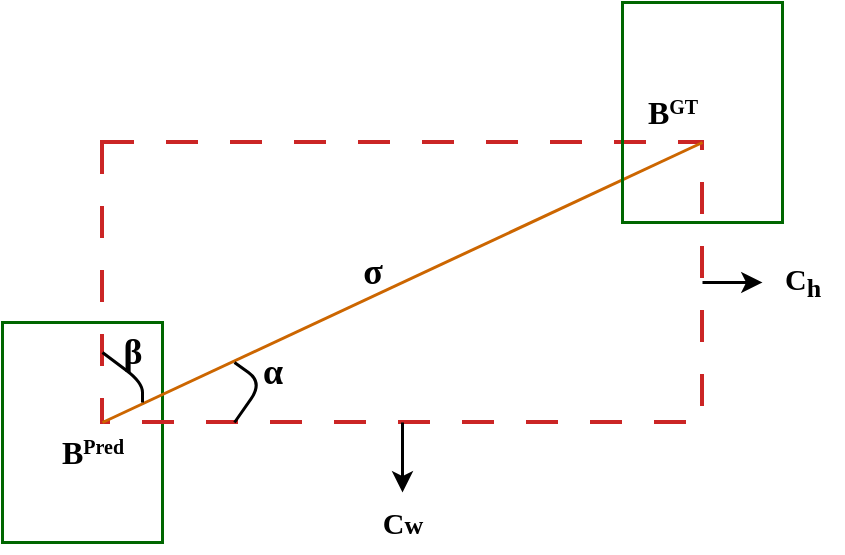 <mxfile version="22.1.11" type="github">
  <diagram id="C5RBs43oDa-KdzZeNtuy" name="Page-1">
    <mxGraphModel dx="1052" dy="565" grid="1" gridSize="10" guides="1" tooltips="1" connect="1" arrows="1" fold="1" page="1" pageScale="1" pageWidth="827" pageHeight="1169" math="0" shadow="0">
      <root>
        <mxCell id="WIyWlLk6GJQsqaUBKTNV-0" />
        <mxCell id="WIyWlLk6GJQsqaUBKTNV-1" parent="WIyWlLk6GJQsqaUBKTNV-0" />
        <mxCell id="4xnV7bBYr-C75Ydvn8o4-5" value="" style="rounded=0;whiteSpace=wrap;html=1;fillColor=none;strokeWidth=1.5;fontFamily=Times New Roman;spacing=2;fontSize=13;fontStyle=1;strokeColor=#006600;" parent="WIyWlLk6GJQsqaUBKTNV-1" vertex="1">
          <mxGeometry x="220" y="500" width="80" height="110" as="geometry" />
        </mxCell>
        <mxCell id="4xnV7bBYr-C75Ydvn8o4-1" value="" style="rounded=0;whiteSpace=wrap;html=1;fillColor=none;dashed=1;strokeWidth=2;dashPattern=8 8;fontFamily=Times New Roman;spacing=2;fontSize=13;fontStyle=1;strokeColor=#cb2525;" parent="WIyWlLk6GJQsqaUBKTNV-1" vertex="1">
          <mxGeometry x="270" y="410" width="300" height="140" as="geometry" />
        </mxCell>
        <mxCell id="4xnV7bBYr-C75Ydvn8o4-4" value="" style="endArrow=none;html=1;rounded=0;exitX=0;exitY=1;exitDx=0;exitDy=0;entryX=1;entryY=0;entryDx=0;entryDy=0;strokeWidth=1.5;fontFamily=Times New Roman;spacing=2;fontSize=13;fontStyle=1;strokeColor=#CC6600;" parent="WIyWlLk6GJQsqaUBKTNV-1" source="4xnV7bBYr-C75Ydvn8o4-1" target="4xnV7bBYr-C75Ydvn8o4-1" edge="1">
          <mxGeometry width="50" height="50" relative="1" as="geometry">
            <mxPoint x="160" y="560" as="sourcePoint" />
            <mxPoint x="210" y="510" as="targetPoint" />
          </mxGeometry>
        </mxCell>
        <mxCell id="4xnV7bBYr-C75Ydvn8o4-7" value="" style="rounded=0;whiteSpace=wrap;html=1;fillColor=none;strokeWidth=1.5;fontFamily=Times New Roman;spacing=2;fontSize=13;fontStyle=1;strokeColor=#006600;" parent="WIyWlLk6GJQsqaUBKTNV-1" vertex="1">
          <mxGeometry x="530" y="340" width="80" height="110" as="geometry" />
        </mxCell>
        <mxCell id="4xnV7bBYr-C75Ydvn8o4-11" value="" style="endArrow=none;html=1;rounded=1;entryX=0;entryY=0.75;entryDx=0;entryDy=0;fontFamily=Times New Roman;spacing=2;fontSize=13;fontStyle=1;strokeWidth=1.5;" parent="WIyWlLk6GJQsqaUBKTNV-1" target="4xnV7bBYr-C75Ydvn8o4-1" edge="1">
          <mxGeometry width="50" height="50" relative="1" as="geometry">
            <mxPoint x="290" y="540" as="sourcePoint" />
            <mxPoint x="460" y="510" as="targetPoint" />
            <Array as="points">
              <mxPoint x="290" y="530" />
            </Array>
          </mxGeometry>
        </mxCell>
        <mxCell id="4xnV7bBYr-C75Ydvn8o4-15" value="" style="endArrow=none;html=1;rounded=1;fontFamily=Times New Roman;spacing=2;fontSize=13;fontStyle=1;strokeWidth=1.5;" parent="WIyWlLk6GJQsqaUBKTNV-1" edge="1">
          <mxGeometry width="50" height="50" relative="1" as="geometry">
            <mxPoint x="336" y="520" as="sourcePoint" />
            <mxPoint x="336" y="550" as="targetPoint" />
            <Array as="points">
              <mxPoint x="350" y="530" />
            </Array>
          </mxGeometry>
        </mxCell>
        <mxCell id="4xnV7bBYr-C75Ydvn8o4-16" value="&lt;font style=&quot;&quot;&gt;&lt;font style=&quot;font-size: 16px;&quot;&gt;B&lt;/font&gt;&lt;sup style=&quot;&quot;&gt;&lt;font style=&quot;font-size: 10px;&quot;&gt;Pred&lt;/font&gt;&lt;/sup&gt;&lt;/font&gt;" style="text;html=1;align=center;verticalAlign=middle;resizable=0;points=[];autosize=1;strokeColor=none;fillColor=none;fontFamily=Times New Roman;spacing=2;fontSize=13;fontStyle=1" parent="WIyWlLk6GJQsqaUBKTNV-1" vertex="1">
          <mxGeometry x="240" y="550" width="50" height="30" as="geometry" />
        </mxCell>
        <mxCell id="4xnV7bBYr-C75Ydvn8o4-17" value="&lt;font style=&quot;font-size: 18px;&quot;&gt;α&lt;/font&gt;" style="text;html=1;align=center;verticalAlign=middle;resizable=0;points=[];autosize=1;strokeColor=none;fillColor=none;fontFamily=Times New Roman;spacing=2;fontSize=18;fontStyle=1" parent="WIyWlLk6GJQsqaUBKTNV-1" vertex="1">
          <mxGeometry x="340" y="505" width="30" height="40" as="geometry" />
        </mxCell>
        <mxCell id="4xnV7bBYr-C75Ydvn8o4-18" value="β" style="text;html=1;align=center;verticalAlign=middle;resizable=0;points=[];autosize=1;strokeColor=none;fillColor=none;fontFamily=Times New Roman;spacing=2;fontSize=18;fontStyle=1" parent="WIyWlLk6GJQsqaUBKTNV-1" vertex="1">
          <mxGeometry x="270" y="495" width="30" height="40" as="geometry" />
        </mxCell>
        <mxCell id="4xnV7bBYr-C75Ydvn8o4-19" value="σ" style="text;html=1;align=center;verticalAlign=middle;resizable=0;points=[];autosize=1;strokeColor=none;fillColor=none;fontFamily=Times New Roman;spacing=2;fontSize=18;fontStyle=1" parent="WIyWlLk6GJQsqaUBKTNV-1" vertex="1">
          <mxGeometry x="390" y="455" width="30" height="40" as="geometry" />
        </mxCell>
        <mxCell id="4xnV7bBYr-C75Ydvn8o4-20" value="&lt;font style=&quot;&quot;&gt;&lt;font style=&quot;font-size: 16px;&quot;&gt;B&lt;/font&gt;&lt;sup style=&quot;&quot;&gt;&lt;font style=&quot;font-size: 10px;&quot;&gt;GT&lt;/font&gt;&lt;/sup&gt;&lt;/font&gt;" style="text;html=1;align=center;verticalAlign=middle;resizable=0;points=[];autosize=1;strokeColor=none;fillColor=none;fontFamily=Times New Roman;spacing=2;fontSize=13;fontStyle=1" parent="WIyWlLk6GJQsqaUBKTNV-1" vertex="1">
          <mxGeometry x="530" y="380" width="50" height="30" as="geometry" />
        </mxCell>
        <mxCell id="4xnV7bBYr-C75Ydvn8o4-21" value="&lt;font style=&quot;&quot;&gt;&lt;font style=&quot;font-size: 15px;&quot;&gt;C&lt;/font&gt;&lt;sub style=&quot;font-size: 13px;&quot;&gt;h&lt;/sub&gt;&lt;/font&gt;" style="text;html=1;align=center;verticalAlign=middle;resizable=0;points=[];autosize=1;strokeColor=none;fillColor=none;fontSize=13;fontFamily=Times New Roman;fontStyle=1" parent="WIyWlLk6GJQsqaUBKTNV-1" vertex="1">
          <mxGeometry x="600" y="465" width="40" height="30" as="geometry" />
        </mxCell>
        <mxCell id="4xnV7bBYr-C75Ydvn8o4-22" value="&lt;font style=&quot;&quot;&gt;&lt;font style=&quot;font-size: 15px;&quot;&gt;C&lt;/font&gt;&lt;span style=&quot;font-size: 13px;&quot;&gt;w&lt;/span&gt;&lt;/font&gt;" style="text;html=1;align=center;verticalAlign=middle;resizable=0;points=[];autosize=1;strokeColor=none;fillColor=none;fontFamily=Times New Roman;spacing=2;fontSize=13;fontStyle=1" parent="WIyWlLk6GJQsqaUBKTNV-1" vertex="1">
          <mxGeometry x="400" y="585" width="40" height="30" as="geometry" />
        </mxCell>
        <mxCell id="4xnV7bBYr-C75Ydvn8o4-23" value="" style="endArrow=classic;html=1;rounded=0;exitX=0.5;exitY=1;exitDx=0;exitDy=0;strokeWidth=1.5;" parent="WIyWlLk6GJQsqaUBKTNV-1" source="4xnV7bBYr-C75Ydvn8o4-1" edge="1">
          <mxGeometry width="50" height="50" relative="1" as="geometry">
            <mxPoint x="410" y="560" as="sourcePoint" />
            <mxPoint x="420" y="585" as="targetPoint" />
          </mxGeometry>
        </mxCell>
        <mxCell id="4xnV7bBYr-C75Ydvn8o4-24" value="" style="endArrow=classic;html=1;rounded=0;exitX=1;exitY=0.5;exitDx=0;exitDy=0;strokeWidth=1.5;" parent="WIyWlLk6GJQsqaUBKTNV-1" source="4xnV7bBYr-C75Ydvn8o4-1" target="4xnV7bBYr-C75Ydvn8o4-21" edge="1">
          <mxGeometry width="50" height="50" relative="1" as="geometry">
            <mxPoint x="430" y="560" as="sourcePoint" />
            <mxPoint x="430" y="595" as="targetPoint" />
          </mxGeometry>
        </mxCell>
      </root>
    </mxGraphModel>
  </diagram>
</mxfile>
